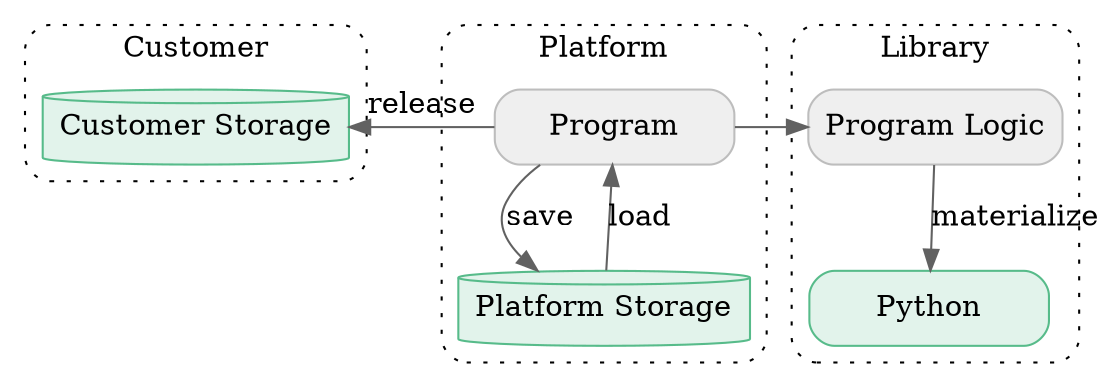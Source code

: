 digraph {
  graph [style="dotted,rounded"]
  node [color="#bdbdbd", fillcolor="#efefef", shape="box", style="rounded,filled", width="1.6"]
  edge [color="#616161"]
  newrank=true

  subgraph cluster_core_customer {
    graph [label="Customer"]
    customer_storage [label="Customer Storage", href="#customer-storage" target="_parent", color="#57bb8a", fillcolor="#e2f3eb", shape="cylinder", style="filled"]
  }

  subgraph cluster_core_platform {
    graph [label="Platform"]
    program [label="Program", href="#program" target="_parent"]
    platform_storage [label="Platform Storage", href="#platform-storage" target="_parent", color="#57bb8a", fillcolor="#e2f3eb", shape="cylinder", style="filled"]
  }

  subgraph cluster_core_library {
    graph [label="Library"]
    program_logic [label="Program Logic", href="#program-logic" target="_parent"]
    python [label="Python", color="#57bb8a", fillcolor="#e2f3eb"]
  }

  program -> platform_storage [label="save"]
  program -> platform_storage [label="load", dir="back"]
  customer_storage -> program [label="release", href="#release" target="_parent", dir="back"]
  program -> program_logic
  program_logic -> python [label="materialize", href="#materialize" target="_parent"]

  {rank=same; customer_storage, program, program_logic}
  {rank=same; platform_storage, python}
}
